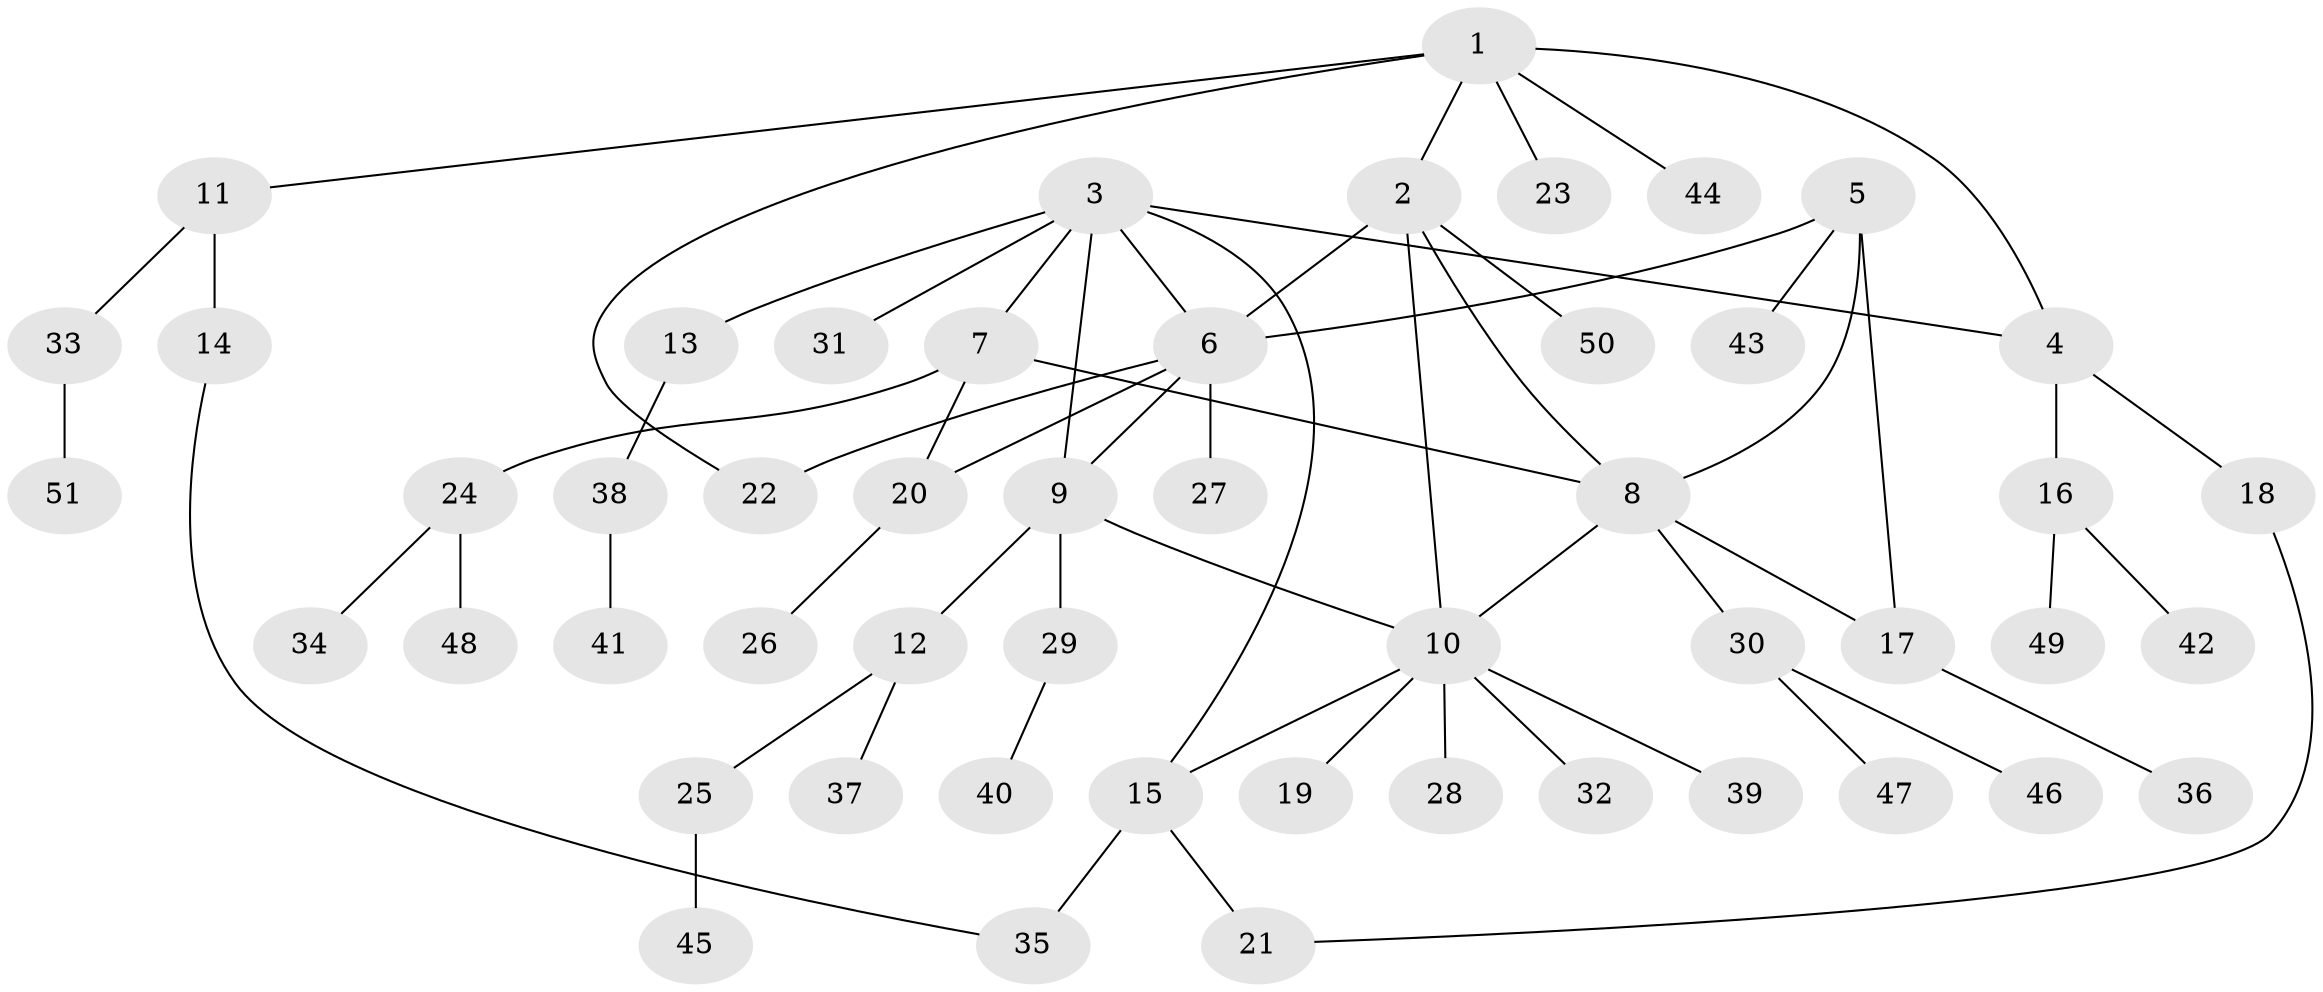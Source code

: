 // Generated by graph-tools (version 1.1) at 2025/11/02/27/25 16:11:31]
// undirected, 51 vertices, 62 edges
graph export_dot {
graph [start="1"]
  node [color=gray90,style=filled];
  1;
  2;
  3;
  4;
  5;
  6;
  7;
  8;
  9;
  10;
  11;
  12;
  13;
  14;
  15;
  16;
  17;
  18;
  19;
  20;
  21;
  22;
  23;
  24;
  25;
  26;
  27;
  28;
  29;
  30;
  31;
  32;
  33;
  34;
  35;
  36;
  37;
  38;
  39;
  40;
  41;
  42;
  43;
  44;
  45;
  46;
  47;
  48;
  49;
  50;
  51;
  1 -- 2;
  1 -- 4;
  1 -- 11;
  1 -- 22;
  1 -- 23;
  1 -- 44;
  2 -- 6;
  2 -- 8;
  2 -- 10;
  2 -- 50;
  3 -- 4;
  3 -- 6;
  3 -- 7;
  3 -- 9;
  3 -- 13;
  3 -- 15;
  3 -- 31;
  4 -- 16;
  4 -- 18;
  5 -- 6;
  5 -- 8;
  5 -- 17;
  5 -- 43;
  6 -- 9;
  6 -- 20;
  6 -- 22;
  6 -- 27;
  7 -- 8;
  7 -- 20;
  7 -- 24;
  8 -- 10;
  8 -- 17;
  8 -- 30;
  9 -- 10;
  9 -- 12;
  9 -- 29;
  10 -- 15;
  10 -- 19;
  10 -- 28;
  10 -- 32;
  10 -- 39;
  11 -- 14;
  11 -- 33;
  12 -- 25;
  12 -- 37;
  13 -- 38;
  14 -- 35;
  15 -- 21;
  15 -- 35;
  16 -- 42;
  16 -- 49;
  17 -- 36;
  18 -- 21;
  20 -- 26;
  24 -- 34;
  24 -- 48;
  25 -- 45;
  29 -- 40;
  30 -- 46;
  30 -- 47;
  33 -- 51;
  38 -- 41;
}
